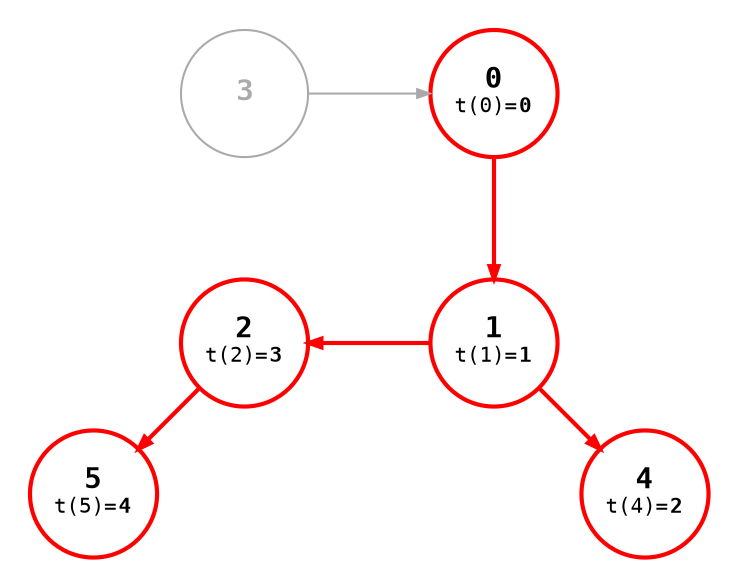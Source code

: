 digraph {
    node [shape=circle, fontname="monospace", fixedsize=true, width="0.85"];
    edge [arrowsize=0.6, fontname="monospace", fontsize=9];
    layout=circo;
    scale=1.0;
    normalize=true;
    pad=0.2;
    splines=line

    3 [color="#aaaaaa", fontcolor="#aaaaaa"];
    0, 1, 2, 4, 5 [style=bold, color=red];

    0 [
        label=<
            <table border="0" cellpadding="0" cellspacing="0">
                <tr>
                    <td><b>0</b></td>
                </tr>
                <tr>
                    <td><font point-size="10">t(0)=<b>0</b></font></td>
                </tr>
            </table>
        >,
        color=red,
        style=bold
    ];

    1 [
        label=<
            <table border="0" cellpadding="0" cellspacing="0">
                <tr>
                    <td><b>1</b></td>
                </tr>
                <tr>
                    <td><font point-size="10">t(1)=<b>1</b></font></td>
                </tr>
            </table>
        >,
        color=red,
        style=bold
    ];

    2 [
        label=<
            <table border="0" cellpadding="0" cellspacing="0">
                <tr>
                    <td><b>2</b></td>
                </tr>
                <tr>
                    <td><font point-size="10">t(2)=<b>3</b></font></td>
                </tr>
            </table>
        >,
    ];

    3 [
        label=<
            <table border="0" cellpadding="0" cellspacing="0">
                <tr>
                    <td><b>3</b></td>
                </tr>
            </table>
        >,
    ];

    4 [
        label=<
            <table border="0" cellpadding="0" cellspacing="0">
                <tr>
                    <td><b>4</b></td>
                </tr>
                <tr>
                    <td><font point-size="10">t(4)=<b>2</b></font></td>
                </tr>
            </table>
        >,
    ];

    5 [
        label=<
            <table border="0" cellpadding="0" cellspacing="0">
                <tr>
                    <td><b>5</b></td>
                </tr>
                <tr>
                    <td><font point-size="10">t(5)=<b>4</b></font></td>
                </tr>
            </table>
        >,
    ];


    0 -> 1 [
        style=bold;
        color=red;
    ];

    3 -> 0 [color="#aaaaaa"];

    1 -> 2 [
        style=bold;
        color=red;
    ];

    2 -> 3 [style=invis];

    1 -> 4 [
        style=bold;
        color=red;
    ];

    2 -> 5 [
        style=bold;
        color=red;
    ];
}